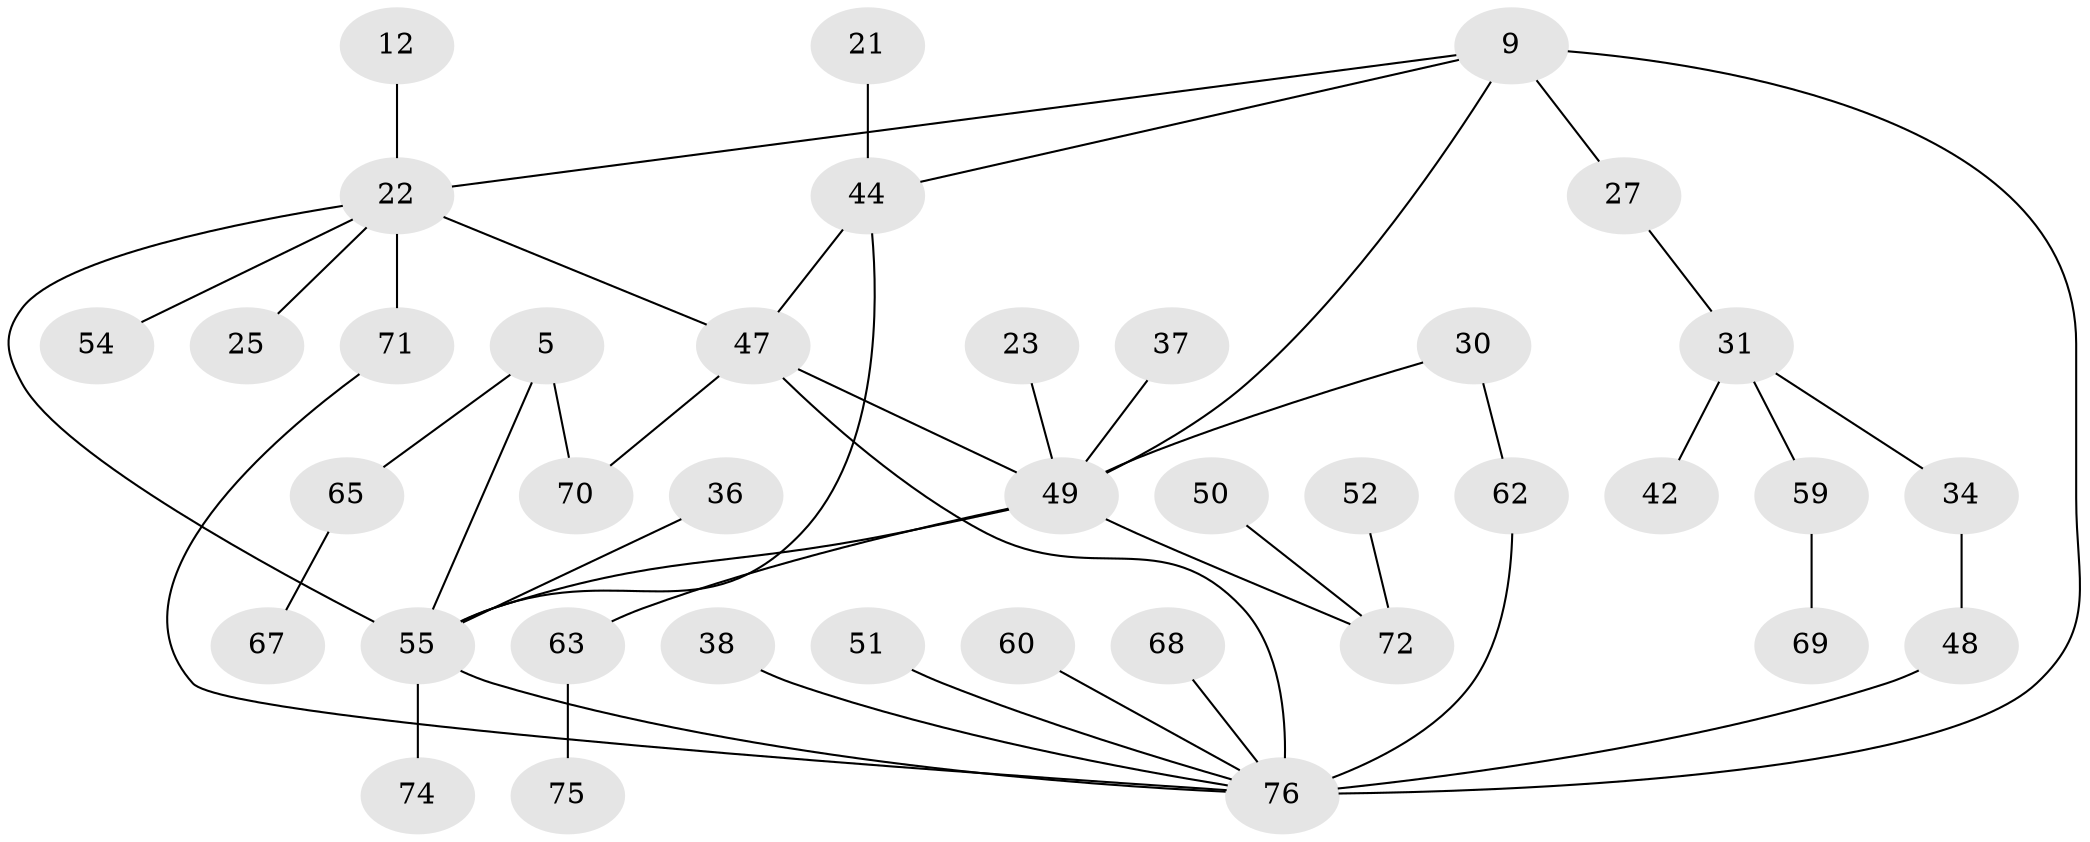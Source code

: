 // original degree distribution, {6: 0.02631578947368421, 5: 0.05263157894736842, 4: 0.13157894736842105, 9: 0.013157894736842105, 2: 0.23684210526315788, 3: 0.21052631578947367, 1: 0.32894736842105265}
// Generated by graph-tools (version 1.1) at 2025/42/03/09/25 04:42:18]
// undirected, 38 vertices, 47 edges
graph export_dot {
graph [start="1"]
  node [color=gray90,style=filled];
  5;
  9 [super="+7"];
  12;
  21;
  22 [super="+1"];
  23;
  25;
  27;
  30;
  31;
  34;
  36;
  37;
  38;
  42;
  44 [super="+10+40"];
  47 [super="+29+20"];
  48;
  49 [super="+18+32"];
  50;
  51;
  52;
  54;
  55 [super="+2+43"];
  59;
  60;
  62;
  63;
  65 [super="+58"];
  67;
  68;
  69;
  70;
  71 [super="+46"];
  72 [super="+24"];
  74;
  75;
  76 [super="+61+73"];
  5 -- 65 [weight=2];
  5 -- 70;
  5 -- 55;
  9 -- 44 [weight=2];
  9 -- 22;
  9 -- 27;
  9 -- 49 [weight=2];
  9 -- 76 [weight=4];
  12 -- 22;
  21 -- 44;
  22 -- 25;
  22 -- 71 [weight=2];
  22 -- 54;
  22 -- 55;
  22 -- 47;
  23 -- 49;
  27 -- 31;
  30 -- 62;
  30 -- 49;
  31 -- 34;
  31 -- 42;
  31 -- 59;
  34 -- 48;
  36 -- 55;
  37 -- 49;
  38 -- 76;
  44 -- 47 [weight=2];
  44 -- 55;
  47 -- 70;
  47 -- 49;
  47 -- 76 [weight=2];
  48 -- 76;
  49 -- 63;
  49 -- 55;
  49 -- 72;
  50 -- 72;
  51 -- 76;
  52 -- 72;
  55 -- 74;
  55 -- 76 [weight=2];
  59 -- 69;
  60 -- 76;
  62 -- 76;
  63 -- 75;
  65 -- 67;
  68 -- 76;
  71 -- 76;
}
